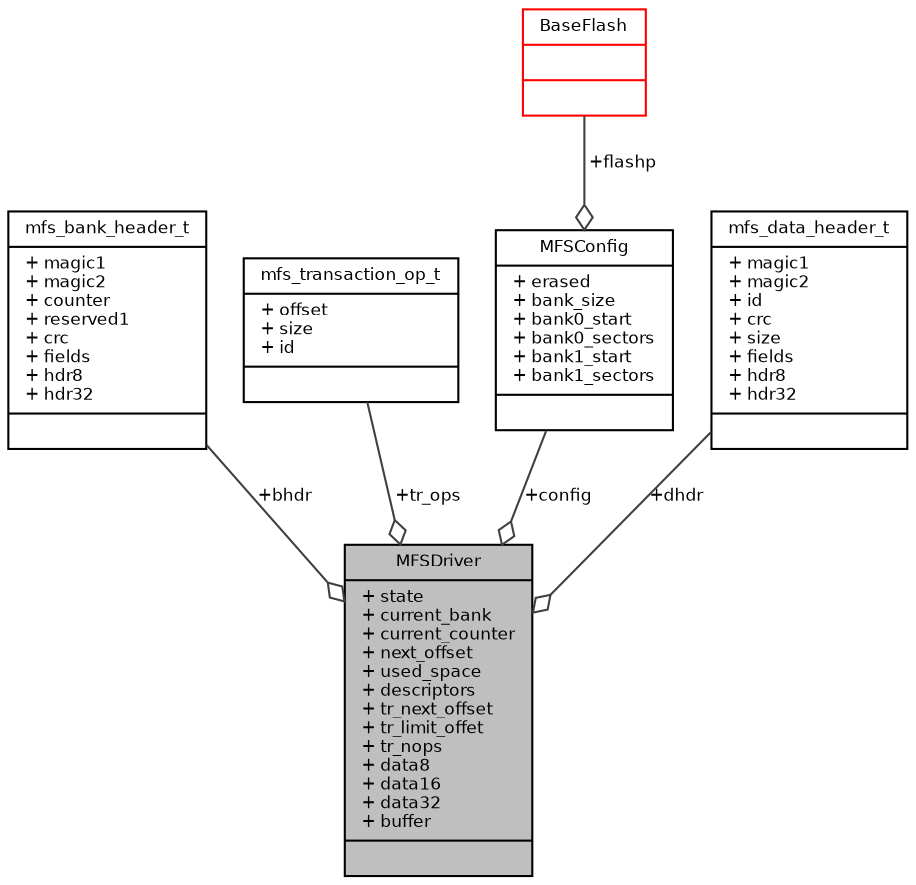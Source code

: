 digraph "MFSDriver"
{
  bgcolor="transparent";
  edge [fontname="Helvetica",fontsize="8",labelfontname="Helvetica",labelfontsize="8"];
  node [fontname="Helvetica",fontsize="8",shape=record];
  Node1 [label="{MFSDriver\n|+ state\l+ current_bank\l+ current_counter\l+ next_offset\l+ used_space\l+ descriptors\l+ tr_next_offset\l+ tr_limit_offet\l+ tr_nops\l+ data8\l+ data16\l+ data32\l+ buffer\l|}",height=0.2,width=0.4,color="black", fillcolor="grey75", style="filled", fontcolor="black"];
  Node2 -> Node1 [color="grey25",fontsize="8",style="solid",label=" +bhdr" ,arrowhead="odiamond",fontname="Helvetica"];
  Node2 [label="{mfs_bank_header_t\n|+ magic1\l+ magic2\l+ counter\l+ reserved1\l+ crc\l+ fields\l+ hdr8\l+ hdr32\l|}",height=0.2,width=0.4,color="black",URL="$unionmfs__bank__header__t.html",tooltip="Type of a bank header. "];
  Node3 -> Node1 [color="grey25",fontsize="8",style="solid",label=" +tr_ops" ,arrowhead="odiamond",fontname="Helvetica"];
  Node3 [label="{mfs_transaction_op_t\n|+ offset\l+ size\l+ id\l|}",height=0.2,width=0.4,color="black",URL="$structmfs__transaction__op__t.html",tooltip="Type of a buffered write/erase operation within a transaction. "];
  Node4 -> Node1 [color="grey25",fontsize="8",style="solid",label=" +config" ,arrowhead="odiamond",fontname="Helvetica"];
  Node4 [label="{MFSConfig\n|+ erased\l+ bank_size\l+ bank0_start\l+ bank0_sectors\l+ bank1_start\l+ bank1_sectors\l|}",height=0.2,width=0.4,color="black",URL="$struct_m_f_s_config.html",tooltip="Type of a MFS configuration structure. "];
  Node5 -> Node4 [color="grey25",fontsize="8",style="solid",label=" +flashp" ,arrowhead="odiamond",fontname="Helvetica"];
  Node5 [label="{BaseFlash\n||}",height=0.2,width=0.4,color="red",URL="$struct_base_flash.html",tooltip="Base flash class. "];
  Node9 -> Node1 [color="grey25",fontsize="8",style="solid",label=" +dhdr" ,arrowhead="odiamond",fontname="Helvetica"];
  Node9 [label="{mfs_data_header_t\n|+ magic1\l+ magic2\l+ id\l+ crc\l+ size\l+ fields\l+ hdr8\l+ hdr32\l|}",height=0.2,width=0.4,color="black",URL="$unionmfs__data__header__t.html",tooltip="Type of a data block header. "];
}
